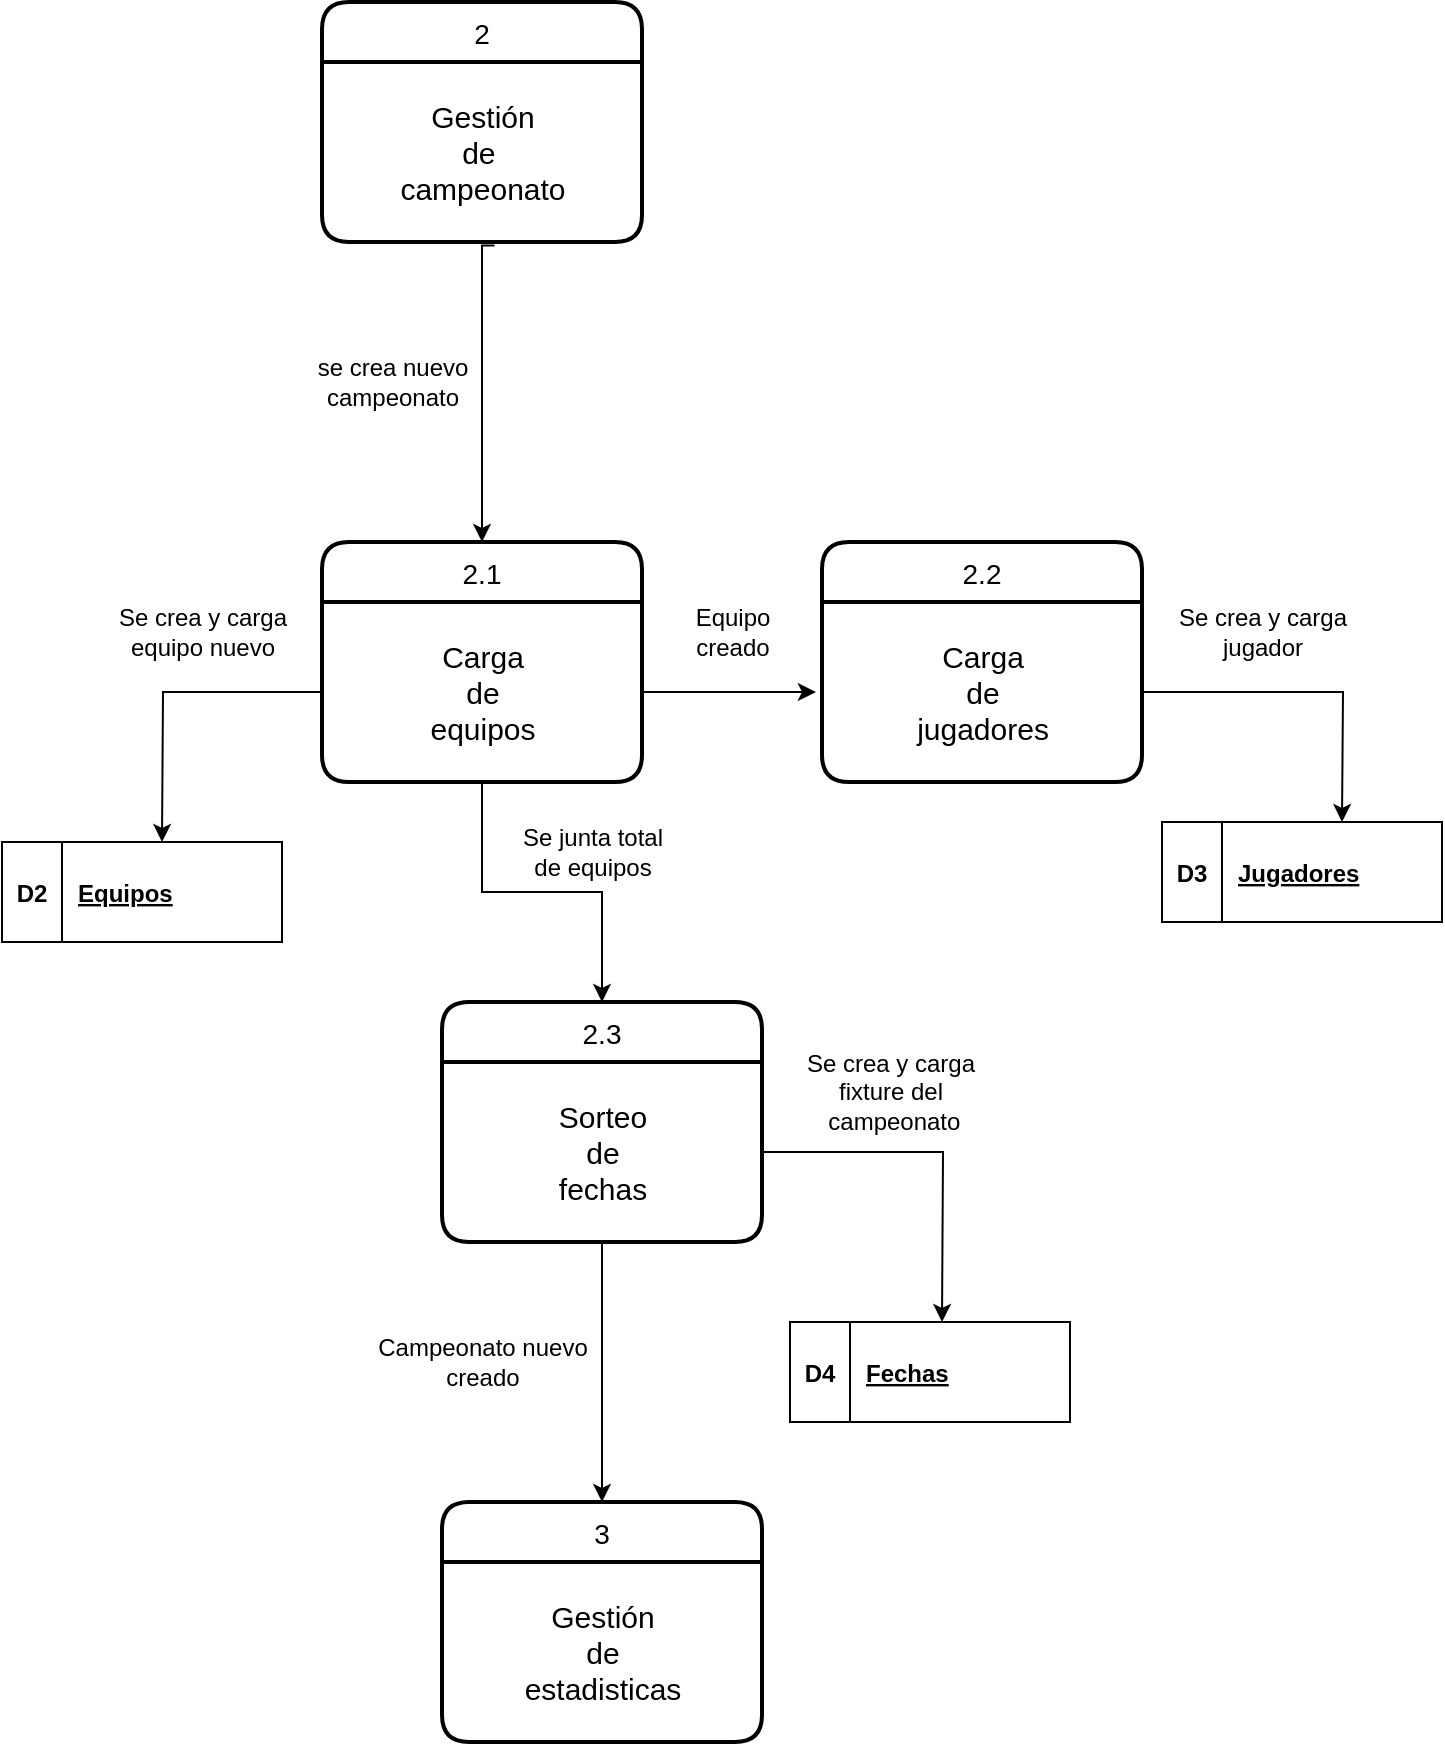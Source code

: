 <mxfile version="13.9.9" type="device"><diagram id="8Tpnx8vszjaB-hozi6k-" name="Página-1"><mxGraphModel dx="581" dy="390" grid="1" gridSize="10" guides="1" tooltips="1" connect="1" arrows="1" fold="1" page="1" pageScale="1" pageWidth="827" pageHeight="1169" math="0" shadow="0"><root><mxCell id="0"/><mxCell id="1" parent="0"/><mxCell id="Ja0rIcmVk5jkaV-V57XN-3" value="2" style="swimlane;childLayout=stackLayout;horizontal=1;startSize=30;horizontalStack=0;rounded=1;fontSize=14;fontStyle=0;strokeWidth=2;resizeParent=0;resizeLast=1;shadow=0;dashed=0;align=center;" parent="1" vertex="1"><mxGeometry x="180" y="140" width="160" height="120" as="geometry"/></mxCell><mxCell id="Ja0rIcmVk5jkaV-V57XN-6" value="&lt;font style=&quot;font-size: 15px&quot;&gt;Gestión&lt;br&gt;de&amp;nbsp;&lt;br&gt;campeonato&lt;/font&gt;" style="text;html=1;align=center;verticalAlign=middle;resizable=0;points=[];autosize=1;" parent="Ja0rIcmVk5jkaV-V57XN-3" vertex="1"><mxGeometry y="30" width="160" height="90" as="geometry"/></mxCell><mxCell id="YogRBj1fd4XtiwQx5wG3-11" value="2.1" style="swimlane;childLayout=stackLayout;horizontal=1;startSize=30;horizontalStack=0;rounded=1;fontSize=14;fontStyle=0;strokeWidth=2;resizeParent=0;resizeLast=1;shadow=0;dashed=0;align=center;" parent="1" vertex="1"><mxGeometry x="180" y="410" width="160" height="120" as="geometry"/></mxCell><mxCell id="YogRBj1fd4XtiwQx5wG3-12" value="&lt;font style=&quot;font-size: 15px&quot;&gt;Carga&lt;br&gt;de &lt;br&gt;equipos&lt;/font&gt;" style="text;html=1;align=center;verticalAlign=middle;resizable=0;points=[];autosize=1;" parent="YogRBj1fd4XtiwQx5wG3-11" vertex="1"><mxGeometry y="30" width="160" height="90" as="geometry"/></mxCell><mxCell id="YogRBj1fd4XtiwQx5wG3-13" value="" style="shape=table;startSize=0;container=1;collapsible=1;childLayout=tableLayout;fixedRows=1;rowLines=0;fontStyle=1;align=center;resizeLast=1;" parent="1" vertex="1"><mxGeometry x="20" y="560" width="140" height="50" as="geometry"/></mxCell><mxCell id="YogRBj1fd4XtiwQx5wG3-14" value="" style="shape=partialRectangle;collapsible=0;dropTarget=0;pointerEvents=0;fillColor=none;top=0;left=0;bottom=1;right=0;points=[[0,0.5],[1,0.5]];portConstraint=eastwest;" parent="YogRBj1fd4XtiwQx5wG3-13" vertex="1"><mxGeometry width="140" height="50" as="geometry"/></mxCell><mxCell id="YogRBj1fd4XtiwQx5wG3-15" value="D2" style="shape=partialRectangle;connectable=0;fillColor=none;top=0;left=0;bottom=0;right=0;fontStyle=1;overflow=hidden;" parent="YogRBj1fd4XtiwQx5wG3-14" vertex="1"><mxGeometry width="30" height="50" as="geometry"/></mxCell><mxCell id="YogRBj1fd4XtiwQx5wG3-16" value="Equipos" style="shape=partialRectangle;connectable=0;fillColor=none;top=0;left=0;bottom=0;right=0;align=left;spacingLeft=6;fontStyle=5;overflow=hidden;" parent="YogRBj1fd4XtiwQx5wG3-14" vertex="1"><mxGeometry x="30" width="110" height="50" as="geometry"/></mxCell><mxCell id="YogRBj1fd4XtiwQx5wG3-17" value="2.2" style="swimlane;childLayout=stackLayout;horizontal=1;startSize=30;horizontalStack=0;rounded=1;fontSize=14;fontStyle=0;strokeWidth=2;resizeParent=0;resizeLast=1;shadow=0;dashed=0;align=center;" parent="1" vertex="1"><mxGeometry x="430" y="410" width="160" height="120" as="geometry"/></mxCell><mxCell id="YogRBj1fd4XtiwQx5wG3-18" value="&lt;font style=&quot;font-size: 15px&quot;&gt;Carga&lt;br&gt;de &lt;br&gt;jugadores&lt;br&gt;&lt;/font&gt;" style="text;html=1;align=center;verticalAlign=middle;resizable=0;points=[];autosize=1;" parent="YogRBj1fd4XtiwQx5wG3-17" vertex="1"><mxGeometry y="30" width="160" height="90" as="geometry"/></mxCell><mxCell id="YogRBj1fd4XtiwQx5wG3-19" value="" style="shape=table;startSize=0;container=1;collapsible=1;childLayout=tableLayout;fixedRows=1;rowLines=0;fontStyle=1;align=center;resizeLast=1;" parent="1" vertex="1"><mxGeometry x="600" y="550" width="140" height="50" as="geometry"/></mxCell><mxCell id="YogRBj1fd4XtiwQx5wG3-20" value="" style="shape=partialRectangle;collapsible=0;dropTarget=0;pointerEvents=0;fillColor=none;top=0;left=0;bottom=1;right=0;points=[[0,0.5],[1,0.5]];portConstraint=eastwest;" parent="YogRBj1fd4XtiwQx5wG3-19" vertex="1"><mxGeometry width="140" height="50" as="geometry"/></mxCell><mxCell id="YogRBj1fd4XtiwQx5wG3-21" value="D3" style="shape=partialRectangle;connectable=0;fillColor=none;top=0;left=0;bottom=0;right=0;fontStyle=1;overflow=hidden;" parent="YogRBj1fd4XtiwQx5wG3-20" vertex="1"><mxGeometry width="30" height="50" as="geometry"/></mxCell><mxCell id="YogRBj1fd4XtiwQx5wG3-22" value="Jugadores" style="shape=partialRectangle;connectable=0;fillColor=none;top=0;left=0;bottom=0;right=0;align=left;spacingLeft=6;fontStyle=5;overflow=hidden;" parent="YogRBj1fd4XtiwQx5wG3-20" vertex="1"><mxGeometry x="30" width="110" height="50" as="geometry"/></mxCell><mxCell id="YogRBj1fd4XtiwQx5wG3-23" value="2.3" style="swimlane;childLayout=stackLayout;horizontal=1;startSize=30;horizontalStack=0;rounded=1;fontSize=14;fontStyle=0;strokeWidth=2;resizeParent=0;resizeLast=1;shadow=0;dashed=0;align=center;" parent="1" vertex="1"><mxGeometry x="240" y="640" width="160" height="120" as="geometry"/></mxCell><mxCell id="YogRBj1fd4XtiwQx5wG3-24" value="&lt;span style=&quot;font-size: 15px&quot;&gt;Sorteo &lt;br&gt;de &lt;br&gt;fechas&lt;/span&gt;" style="text;html=1;align=center;verticalAlign=middle;resizable=0;points=[];autosize=1;" parent="YogRBj1fd4XtiwQx5wG3-23" vertex="1"><mxGeometry y="30" width="160" height="90" as="geometry"/></mxCell><mxCell id="YogRBj1fd4XtiwQx5wG3-25" value="" style="shape=table;startSize=0;container=1;collapsible=1;childLayout=tableLayout;fixedRows=1;rowLines=0;fontStyle=1;align=center;resizeLast=1;" parent="1" vertex="1"><mxGeometry x="414" y="800" width="140" height="50" as="geometry"/></mxCell><mxCell id="YogRBj1fd4XtiwQx5wG3-26" value="" style="shape=partialRectangle;collapsible=0;dropTarget=0;pointerEvents=0;fillColor=none;top=0;left=0;bottom=1;right=0;points=[[0,0.5],[1,0.5]];portConstraint=eastwest;" parent="YogRBj1fd4XtiwQx5wG3-25" vertex="1"><mxGeometry width="140" height="50" as="geometry"/></mxCell><mxCell id="YogRBj1fd4XtiwQx5wG3-27" value="D4" style="shape=partialRectangle;connectable=0;fillColor=none;top=0;left=0;bottom=0;right=0;fontStyle=1;overflow=hidden;" parent="YogRBj1fd4XtiwQx5wG3-26" vertex="1"><mxGeometry width="30" height="50" as="geometry"/></mxCell><mxCell id="YogRBj1fd4XtiwQx5wG3-28" value="Fechas" style="shape=partialRectangle;connectable=0;fillColor=none;top=0;left=0;bottom=0;right=0;align=left;spacingLeft=6;fontStyle=5;overflow=hidden;" parent="YogRBj1fd4XtiwQx5wG3-26" vertex="1"><mxGeometry x="30" width="110" height="50" as="geometry"/></mxCell><mxCell id="YogRBj1fd4XtiwQx5wG3-29" style="edgeStyle=orthogonalEdgeStyle;rounded=0;orthogonalLoop=1;jettySize=auto;html=1;exitX=0.539;exitY=1.02;exitDx=0;exitDy=0;exitPerimeter=0;" parent="1" source="Ja0rIcmVk5jkaV-V57XN-6" target="YogRBj1fd4XtiwQx5wG3-11" edge="1"><mxGeometry relative="1" as="geometry"><mxPoint x="210" y="400" as="targetPoint"/><mxPoint x="255" y="263" as="sourcePoint"/><Array as="points"><mxPoint x="260" y="262"/></Array></mxGeometry></mxCell><mxCell id="YogRBj1fd4XtiwQx5wG3-32" style="edgeStyle=orthogonalEdgeStyle;rounded=0;orthogonalLoop=1;jettySize=auto;html=1;" parent="1" source="YogRBj1fd4XtiwQx5wG3-12" edge="1"><mxGeometry relative="1" as="geometry"><mxPoint x="100" y="560" as="targetPoint"/></mxGeometry></mxCell><mxCell id="YogRBj1fd4XtiwQx5wG3-33" style="edgeStyle=orthogonalEdgeStyle;rounded=0;orthogonalLoop=1;jettySize=auto;html=1;" parent="1" source="YogRBj1fd4XtiwQx5wG3-18" edge="1"><mxGeometry relative="1" as="geometry"><mxPoint x="690" y="550" as="targetPoint"/></mxGeometry></mxCell><mxCell id="YogRBj1fd4XtiwQx5wG3-34" style="edgeStyle=orthogonalEdgeStyle;rounded=0;orthogonalLoop=1;jettySize=auto;html=1;" parent="1" source="YogRBj1fd4XtiwQx5wG3-24" edge="1"><mxGeometry relative="1" as="geometry"><mxPoint x="490" y="800" as="targetPoint"/></mxGeometry></mxCell><mxCell id="YogRBj1fd4XtiwQx5wG3-35" style="edgeStyle=orthogonalEdgeStyle;rounded=0;orthogonalLoop=1;jettySize=auto;html=1;entryX=0.5;entryY=0;entryDx=0;entryDy=0;" parent="1" source="YogRBj1fd4XtiwQx5wG3-12" target="YogRBj1fd4XtiwQx5wG3-23" edge="1"><mxGeometry relative="1" as="geometry"/></mxCell><mxCell id="YogRBj1fd4XtiwQx5wG3-36" style="edgeStyle=orthogonalEdgeStyle;rounded=0;orthogonalLoop=1;jettySize=auto;html=1;entryX=-0.019;entryY=0.5;entryDx=0;entryDy=0;entryPerimeter=0;" parent="1" source="YogRBj1fd4XtiwQx5wG3-12" target="YogRBj1fd4XtiwQx5wG3-18" edge="1"><mxGeometry relative="1" as="geometry"/></mxCell><mxCell id="YogRBj1fd4XtiwQx5wG3-37" value="3" style="swimlane;childLayout=stackLayout;horizontal=1;startSize=30;horizontalStack=0;rounded=1;fontSize=14;fontStyle=0;strokeWidth=2;resizeParent=0;resizeLast=1;shadow=0;dashed=0;align=center;" parent="1" vertex="1"><mxGeometry x="240" y="890" width="160" height="120" as="geometry"/></mxCell><mxCell id="YogRBj1fd4XtiwQx5wG3-38" value="&lt;font style=&quot;font-size: 15px&quot;&gt;Gestión&lt;br&gt;de&lt;br&gt;estadisticas&lt;/font&gt;" style="text;html=1;align=center;verticalAlign=middle;resizable=0;points=[];autosize=1;" parent="YogRBj1fd4XtiwQx5wG3-37" vertex="1"><mxGeometry y="30" width="160" height="90" as="geometry"/></mxCell><mxCell id="YogRBj1fd4XtiwQx5wG3-39" style="edgeStyle=orthogonalEdgeStyle;rounded=0;orthogonalLoop=1;jettySize=auto;html=1;" parent="1" source="YogRBj1fd4XtiwQx5wG3-24" target="YogRBj1fd4XtiwQx5wG3-37" edge="1"><mxGeometry relative="1" as="geometry"/></mxCell><mxCell id="YogRBj1fd4XtiwQx5wG3-40" value="se crea nuevo&lt;br&gt;campeonato" style="text;html=1;align=center;verticalAlign=middle;resizable=0;points=[];autosize=1;" parent="1" vertex="1"><mxGeometry x="170" y="315" width="90" height="30" as="geometry"/></mxCell><mxCell id="YogRBj1fd4XtiwQx5wG3-41" value="Se crea y carga&lt;br&gt;jugador" style="text;html=1;align=center;verticalAlign=middle;resizable=0;points=[];autosize=1;" parent="1" vertex="1"><mxGeometry x="600" y="440" width="100" height="30" as="geometry"/></mxCell><mxCell id="YogRBj1fd4XtiwQx5wG3-42" value="Equipo &lt;br&gt;creado" style="text;html=1;align=center;verticalAlign=middle;resizable=0;points=[];autosize=1;" parent="1" vertex="1"><mxGeometry x="360" y="440" width="50" height="30" as="geometry"/></mxCell><mxCell id="YogRBj1fd4XtiwQx5wG3-43" value="Se crea y carga &lt;br&gt;equipo nuevo" style="text;html=1;align=center;verticalAlign=middle;resizable=0;points=[];autosize=1;" parent="1" vertex="1"><mxGeometry x="70" y="440" width="100" height="30" as="geometry"/></mxCell><mxCell id="YogRBj1fd4XtiwQx5wG3-44" value="Se junta total &lt;br&gt;de equipos" style="text;html=1;align=center;verticalAlign=middle;resizable=0;points=[];autosize=1;" parent="1" vertex="1"><mxGeometry x="270" y="550" width="90" height="30" as="geometry"/></mxCell><mxCell id="YogRBj1fd4XtiwQx5wG3-45" value="Se crea y carga &lt;br&gt;fixture del&lt;br&gt;&amp;nbsp;campeonato" style="text;html=1;align=center;verticalAlign=middle;resizable=0;points=[];autosize=1;" parent="1" vertex="1"><mxGeometry x="414" y="660" width="100" height="50" as="geometry"/></mxCell><mxCell id="YogRBj1fd4XtiwQx5wG3-46" value="Campeonato nuevo&lt;br&gt;creado" style="text;html=1;align=center;verticalAlign=middle;resizable=0;points=[];autosize=1;" parent="1" vertex="1"><mxGeometry x="200" y="805" width="120" height="30" as="geometry"/></mxCell></root></mxGraphModel></diagram></mxfile>